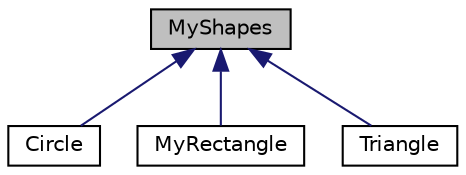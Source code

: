 digraph "MyShapes"
{
  edge [fontname="Helvetica",fontsize="10",labelfontname="Helvetica",labelfontsize="10"];
  node [fontname="Helvetica",fontsize="10",shape=record];
  Node0 [label="MyShapes",height=0.2,width=0.4,color="black", fillcolor="grey75", style="filled", fontcolor="black"];
  Node0 -> Node1 [dir="back",color="midnightblue",fontsize="10",style="solid",fontname="Helvetica"];
  Node1 [label="Circle",height=0.2,width=0.4,color="black", fillcolor="white", style="filled",URL="$classCircle.html"];
  Node0 -> Node2 [dir="back",color="midnightblue",fontsize="10",style="solid",fontname="Helvetica"];
  Node2 [label="MyRectangle",height=0.2,width=0.4,color="black", fillcolor="white", style="filled",URL="$classMyRectangle.html"];
  Node0 -> Node3 [dir="back",color="midnightblue",fontsize="10",style="solid",fontname="Helvetica"];
  Node3 [label="Triangle",height=0.2,width=0.4,color="black", fillcolor="white", style="filled",URL="$classTriangle.html"];
}
